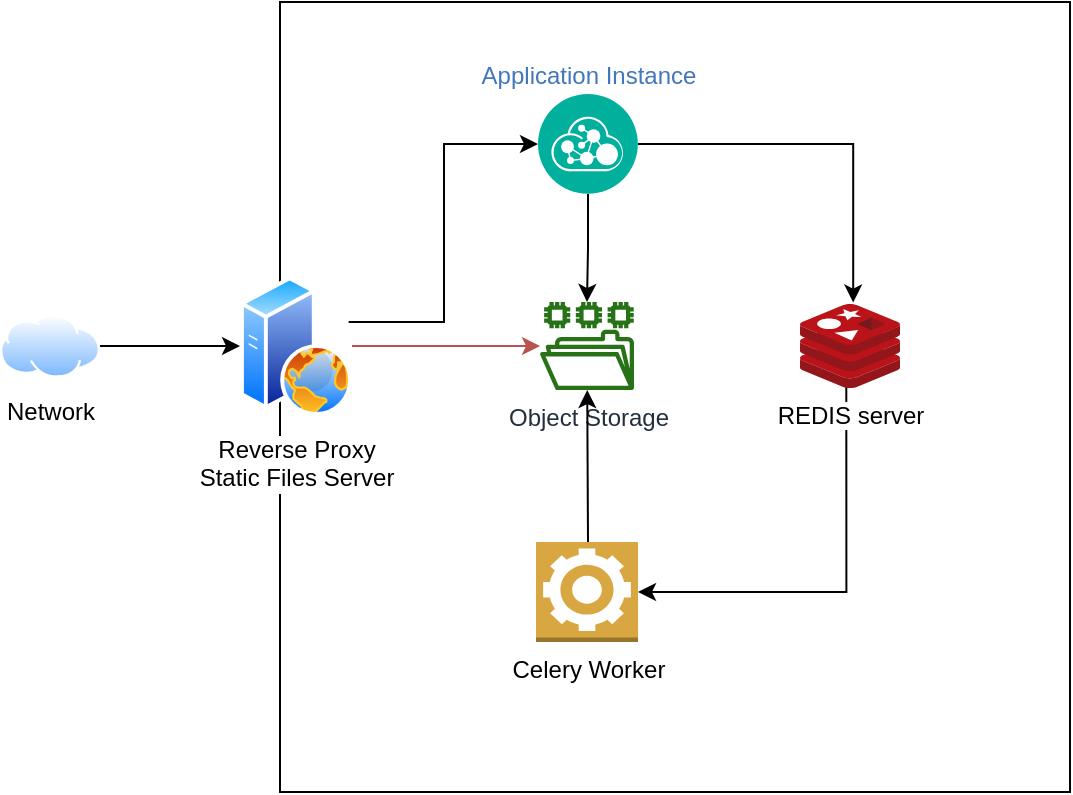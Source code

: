 <mxfile version="13.9.9" type="device"><diagram id="uy5CaWeO6kR-mRDie_F6" name="Página-1"><mxGraphModel dx="652" dy="463" grid="1" gridSize="10" guides="1" tooltips="1" connect="1" arrows="1" fold="1" page="1" pageScale="1" pageWidth="827" pageHeight="1169" math="0" shadow="0"><root><mxCell id="0"/><mxCell id="1" parent="0"/><mxCell id="KHEKB82CJvcTrubkQshB-3" value="" style="whiteSpace=wrap;html=1;aspect=fixed;" vertex="1" parent="1"><mxGeometry x="260" y="130" width="395" height="395" as="geometry"/></mxCell><mxCell id="KHEKB82CJvcTrubkQshB-10" style="edgeStyle=orthogonalEdgeStyle;rounded=0;orthogonalLoop=1;jettySize=auto;html=1;entryX=1;entryY=0.5;entryDx=0;entryDy=0;entryPerimeter=0;exitX=0.463;exitY=0.956;exitDx=0;exitDy=0;exitPerimeter=0;" edge="1" parent="1" source="KHEKB82CJvcTrubkQshB-1" target="KHEKB82CJvcTrubkQshB-6"><mxGeometry relative="1" as="geometry"><Array as="points"><mxPoint x="543" y="425"/></Array></mxGeometry></mxCell><mxCell id="KHEKB82CJvcTrubkQshB-1" value="REDIS server" style="aspect=fixed;html=1;points=[];align=center;image;fontSize=12;image=img/lib/mscae/Cache_Redis_Product.svg;" vertex="1" parent="1"><mxGeometry x="520" y="281" width="50" height="42" as="geometry"/></mxCell><mxCell id="KHEKB82CJvcTrubkQshB-13" style="edgeStyle=orthogonalEdgeStyle;rounded=0;orthogonalLoop=1;jettySize=auto;html=1;entryX=0;entryY=0.5;entryDx=0;entryDy=0;" edge="1" parent="1" source="KHEKB82CJvcTrubkQshB-2" target="KHEKB82CJvcTrubkQshB-5"><mxGeometry relative="1" as="geometry"><Array as="points"><mxPoint x="342" y="290"/><mxPoint x="342" y="201"/></Array></mxGeometry></mxCell><mxCell id="KHEKB82CJvcTrubkQshB-14" style="edgeStyle=orthogonalEdgeStyle;rounded=0;orthogonalLoop=1;jettySize=auto;html=1;fillColor=#f8cecc;strokeColor=#b85450;" edge="1" parent="1" source="KHEKB82CJvcTrubkQshB-2" target="KHEKB82CJvcTrubkQshB-4"><mxGeometry relative="1" as="geometry"/></mxCell><mxCell id="KHEKB82CJvcTrubkQshB-2" value="Reverse Proxy&lt;br&gt;Static Files Server" style="aspect=fixed;perimeter=ellipsePerimeter;html=1;align=center;shadow=0;dashed=0;spacingTop=3;image;image=img/lib/active_directory/web_server.svg;" vertex="1" parent="1"><mxGeometry x="240" y="267" width="56" height="70" as="geometry"/></mxCell><mxCell id="KHEKB82CJvcTrubkQshB-4" value="Object Storage" style="outlineConnect=0;fontColor=#232F3E;gradientColor=none;fillColor=#277116;strokeColor=none;dashed=0;verticalLabelPosition=bottom;verticalAlign=top;align=center;html=1;fontSize=12;fontStyle=0;aspect=fixed;pointerEvents=1;shape=mxgraph.aws4.file_system;" vertex="1" parent="1"><mxGeometry x="390" y="280" width="47.01" height="44" as="geometry"/></mxCell><mxCell id="KHEKB82CJvcTrubkQshB-16" style="edgeStyle=orthogonalEdgeStyle;rounded=0;orthogonalLoop=1;jettySize=auto;html=1;entryX=0.532;entryY=-0.017;entryDx=0;entryDy=0;entryPerimeter=0;" edge="1" parent="1" source="KHEKB82CJvcTrubkQshB-5" target="KHEKB82CJvcTrubkQshB-1"><mxGeometry relative="1" as="geometry"/></mxCell><mxCell id="KHEKB82CJvcTrubkQshB-17" style="edgeStyle=orthogonalEdgeStyle;rounded=0;orthogonalLoop=1;jettySize=auto;html=1;" edge="1" parent="1" source="KHEKB82CJvcTrubkQshB-5" target="KHEKB82CJvcTrubkQshB-4"><mxGeometry relative="1" as="geometry"/></mxCell><mxCell id="KHEKB82CJvcTrubkQshB-5" value="Application Instance" style="aspect=fixed;perimeter=ellipsePerimeter;html=1;align=center;shadow=0;dashed=0;fontColor=#4277BB;labelBackgroundColor=#ffffff;fontSize=12;spacingTop=3;image;image=img/lib/ibm/management/api_management.svg;labelPosition=center;verticalLabelPosition=top;verticalAlign=bottom;" vertex="1" parent="1"><mxGeometry x="389" y="176" width="50" height="50" as="geometry"/></mxCell><mxCell id="KHEKB82CJvcTrubkQshB-18" style="rounded=0;orthogonalLoop=1;jettySize=auto;html=1;" edge="1" parent="1" target="KHEKB82CJvcTrubkQshB-4"><mxGeometry relative="1" as="geometry"><mxPoint x="414" y="400" as="sourcePoint"/></mxGeometry></mxCell><mxCell id="KHEKB82CJvcTrubkQshB-6" value="Celery Worker" style="outlineConnect=0;dashed=0;verticalLabelPosition=bottom;verticalAlign=top;align=center;html=1;shape=mxgraph.aws3.worker;fillColor=#D9A741;gradientColor=none;" vertex="1" parent="1"><mxGeometry x="388" y="400" width="51" height="50" as="geometry"/></mxCell><mxCell id="KHEKB82CJvcTrubkQshB-20" style="edgeStyle=orthogonalEdgeStyle;rounded=0;orthogonalLoop=1;jettySize=auto;html=1;entryX=0;entryY=0.5;entryDx=0;entryDy=0;" edge="1" parent="1" source="KHEKB82CJvcTrubkQshB-19" target="KHEKB82CJvcTrubkQshB-2"><mxGeometry relative="1" as="geometry"/></mxCell><mxCell id="KHEKB82CJvcTrubkQshB-19" value="Network" style="aspect=fixed;perimeter=ellipsePerimeter;html=1;align=center;shadow=0;dashed=0;spacingTop=3;image;image=img/lib/active_directory/internet_cloud.svg;" vertex="1" parent="1"><mxGeometry x="120" y="286.25" width="50" height="31.5" as="geometry"/></mxCell></root></mxGraphModel></diagram></mxfile>
